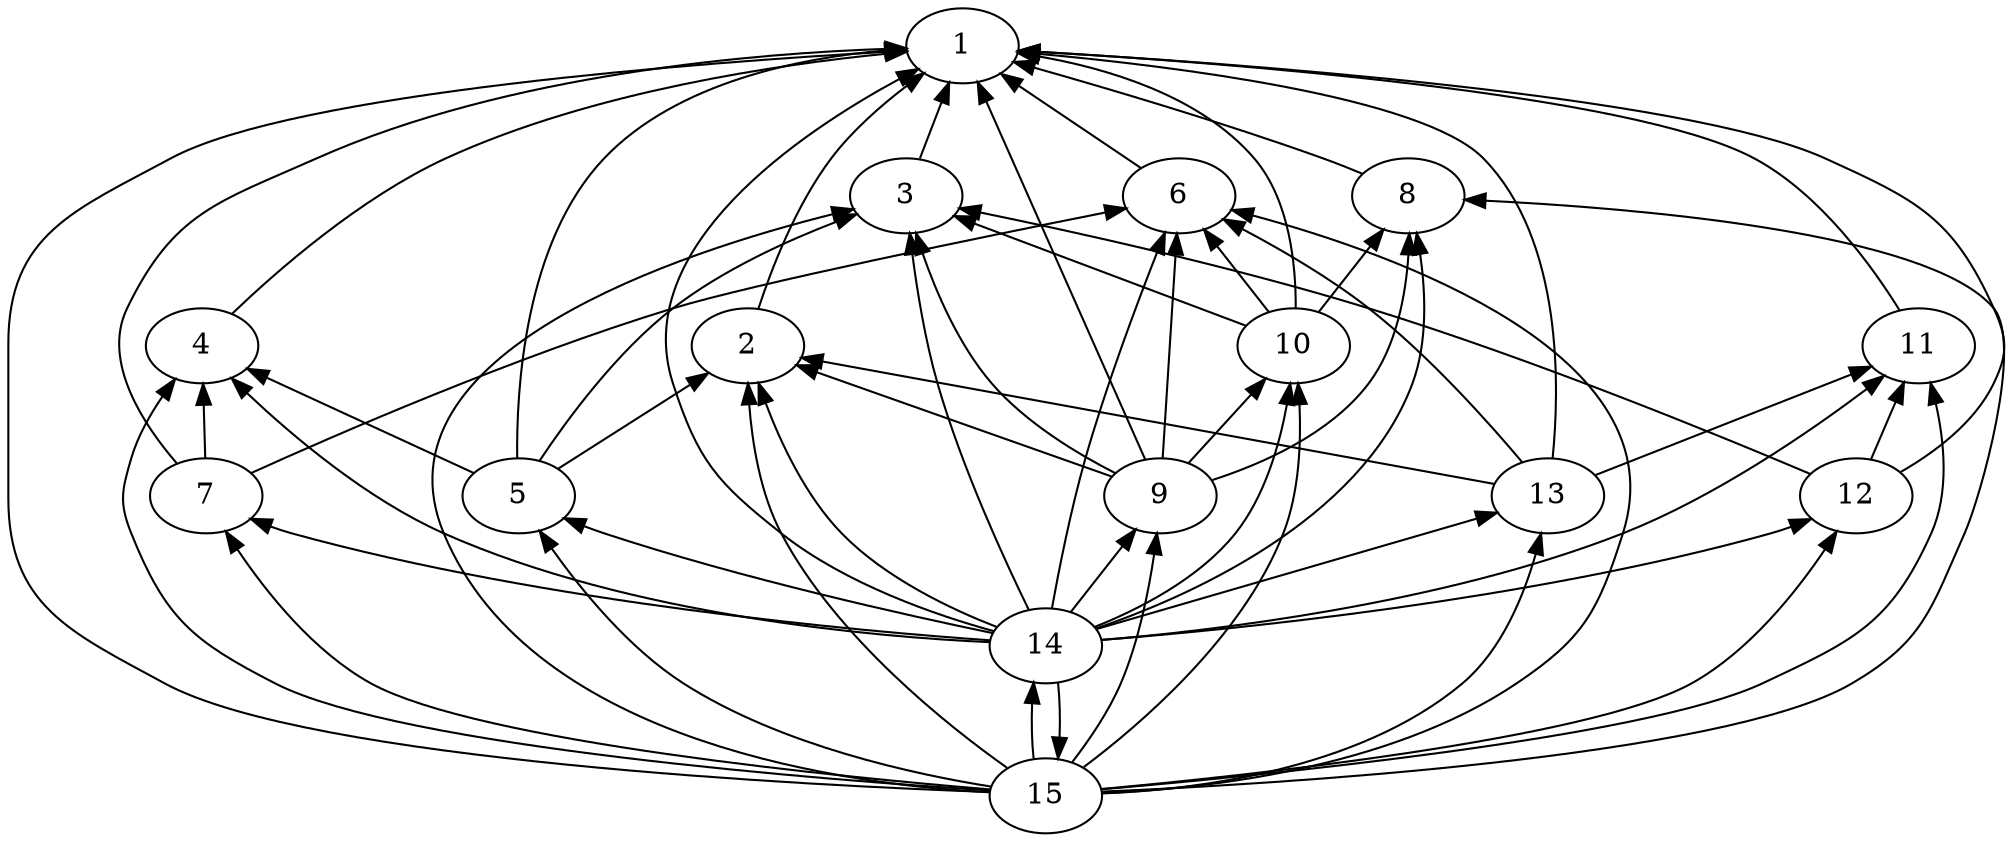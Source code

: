 strict digraph G {
	graph [bb="0,0,958.06,396"];
	node [label="\N"];
	1	 [height=0.5,
		label=1,
		pos="458,378",
		width=0.75];
	2	 [height=0.5,
		label=2,
		pos="355,234",
		width=0.75];
	1 -> 2	 [dir=back,
		pos="s,438.92,365.17 430.84,359.08 418.7,349.61 404.93,337.33 395,324 378.25,301.51 366.54,270.9 360.29,251.8"];
	3	 [height=0.5,
		label=3,
		pos="431,306",
		width=0.75];
	1 -> 3	 [dir=back,
		pos="s,451.33,360.2 447.78,350.76 444.37,341.66 440.66,331.76 437.6,323.59"];
	4	 [height=0.5,
		label=4,
		pos="93,234",
		width=0.75];
	1 -> 4	 [dir=back,
		pos="s,431.08,376.02 421.07,375.05 371.16,369.95 280.32,356.68 210,324 169.1,304.99 129.14,269.58 108.15,249.31"];
	5	 [height=0.5,
		label=5,
		pos="245,162",
		width=0.75];
	1 -> 5	 [dir=back,
		pos="s,431.98,373.05 422.08,371.01 377.4,361.61 304.7,343.78 286,324 247.94,283.73 243.85,213.37 244.23,180.24"];
	6	 [height=0.5,
		label=6,
		pos="562,306",
		width=0.75];
	1 -> 6	 [dir=back,
		pos="s,477.08,364.79 485.51,358.95 503.66,346.39 526.96,330.26 543.05,319.12"];
	7	 [height=0.5,
		label=7,
		pos="95,162",
		width=0.75];
	1 -> 7	 [dir=back,
		pos="s,430.92,374.91 420.68,373.69 349.9,365.15 198.95,345.06 151,324 102.82,302.84 80.296,299.19 57,252 44.311,226.3 64.936,195.31 80.42,\
177.21"];
	8	 [height=0.5,
		label=8,
		pos="672,306",
		width=0.75];
	1 -> 8	 [dir=back,
		pos="s,483.22,371.08 493.02,368.31 528.25,358.27 583.93,341.62 631,324 637.12,321.71 643.63,318.99 649.63,316.36"];
	9	 [height=0.5,
		label=9,
		pos="553,162",
		width=0.75];
	1 -> 9	 [dir=back,
		pos="s,465.61,360.69 469.74,351.31 489.48,306.43 528.78,217.07 545.35,179.39"];
	10	 [height=0.5,
		label=10,
		pos="617,234",
		width=0.75];
	1 -> 10	 [dir=back,
		pos="s,484.78,375.27 494.67,373.64 526.7,367.86 572.02,354.52 598,324 615.19,303.82 618.07,271.97 617.98,252.07"];
	11	 [height=0.5,
		label=11,
		pos="917,234",
		width=0.75];
	1 -> 11	 [dir=back,
		pos="s,484.98,376.59 495.04,376 578.62,370.96 779.12,355.84 838,324 869.64,306.89 894.59,271.8 907.45,250.85"];
	12	 [height=0.5,
		label=12,
		pos="887,162",
		width=0.75];
	1 -> 12	 [dir=back,
		pos="s,485.14,376.54 495.28,375.94 583.97,370.6 805.07,354.55 872,324 915.82,304 933.27,295.94 953,252 959.55,237.4 959.85,230.46 953,\
216 943.87,196.73 924.13,182.06 908.6,172.9"];
	13	 [height=0.5,
		label=13,
		pos="739,162",
		width=0.75];
	1 -> 13	 [dir=back,
		pos="s,485.07,375.86 495.26,374.93 557.53,369.01 678.82,353.88 708,324 746.41,284.67 744.64,213.21 741.36,179.94"];
	14	 [height=0.5,
		label=14,
		pos="498,90",
		width=0.75];
	1 -> 14	 [dir=back,
		pos="s,435.96,367.38 427.04,362.63 379.86,336.83 297.59,281.19 319,216 331.4,178.25 340.87,168.69 372,144 402.58,119.75 445.69,104.41 \
472.73,96.512"];
	15	 [height=0.5,
		label=15,
		pos="498,18",
		width=0.75];
	1 -> 15	 [dir=back,
		pos="s,430.82,376.57 420.76,375.97 337.22,370.9 137.65,355.73 79,324 32.189,298.67 0,287.22 0,234 0,234 0,234 0,162 0,109.93 29.344,97.032 \
75,72 143.81,34.273 388.74,21.998 470.91,18.894"];
	2 -> 5	 [dir=back,
		pos="s,335.59,221.29 327.1,215.74 307.57,202.96 281.97,186.2 264.59,174.82"];
	2 -> 9	 [dir=back,
		pos="s,378.88,225.32 388.43,221.84 428.28,207.35 493.9,183.49 529.03,170.72"];
	2 -> 13	 [dir=back,
		pos="s,381.09,229.11 391.25,227.2 468.12,212.79 645.93,179.45 712.87,166.9"];
	2 -> 14	 [dir=back,
		pos="s,360.33,216.2 363.7,206.73 370.96,187.39 382.89,161.81 400,144 420.86,122.29 452.39,107.07 474.02,98.445"];
	2 -> 15	 [dir=back,
		pos="s,355.33,215.72 356.07,205.58 357.77,187.12 361.94,163.04 372,144 398.3,94.217 450.89,51.535 479.09,31.019"];
	3 -> 5	 [dir=back,
		pos="s,406.57,297.75 397.05,294.11 373.64,284.89 342.62,270.55 319,252 292.12,230.88 268.48,198.42 255.52,178.8"];
	3 -> 9	 [dir=back,
		pos="s,435.9,288.15 439.05,278.53 445.64,259.46 456.44,234.29 472,216 488.21,196.95 512.75,181.88 530.57,172.55"];
	3 -> 10	 [dir=back,
		pos="s,454.56,296.88 463.97,293.24 501.22,278.82 560.9,255.72 593.63,243.04"];
	3 -> 12	 [dir=back,
		pos="s,456.93,300.82 466.91,298.75 511.13,289.49 588.33,272.21 653,252 731.94,227.33 822.6,189.7 864.1,171.94"];
	3 -> 14	 [dir=back,
		pos="s,432.81,287.8 434.05,277.72 436.38,259.8 440.21,236.28 446,216 457.51,175.72 477.96,130.91 489.49,107.09"];
	3 -> 15	 [dir=back,
		pos="s,405.08,300.38 395.13,297.94 323.61,279.87 173.06,230.76 209,144 226.32,102.19 241.61,94.276 281,72 343.18,36.839 428.08,24.325 \
470.92,20.068"];
	4 -> 5	 [dir=back,
		pos="s,115.1,223.53 124.5,219.08 153.88,205.16 196.97,184.75 222.87,172.48"];
	4 -> 7	 [dir=back,
		pos="s,93.505,215.83 93.79,205.57 94.025,197.11 94.276,188.06 94.489,180.41"];
	4 -> 14	 [dir=back,
		pos="s,107.92,218.51 115.35,211.29 137.25,190.44 172.56,160.38 209,144 299.09,103.52 418.1,93.383 470.84,90.846"];
	4 -> 15	 [dir=back,
		pos="s,79.651,218.15 73.753,209.87 67.815,201 62.041,190.54 59,180 54.564,164.63 53.035,158.85 59,144 75.525,102.87 88.601,92.302 128,\
72 188.23,40.964 396.26,24.637 470.99,19.668"];
	5 -> 14	 [dir=back,
		pos="s,267.29,151.42 276.58,147.52 279.74,146.26 282.91,145.06 286,144 351.54,121.44 431.38,103.6 471.82,95.218"];
	5 -> 15	 [dir=back,
		pos="s,255.48,145.22 261.26,136.8 275.53,116.57 298.02,88.859 324,72 370.7,41.695 435.43,27.536 471.32,21.646"];
	6 -> 7	 [dir=back,
		pos="s,536.12,300.81 525.97,298.75 468.19,286.99 357.38,263.89 319,252 243.34,228.56 157.3,190.68 117.45,172.45"];
	6 -> 9	 [dir=back,
		pos="s,560.86,287.76 560.22,277.47 558.41,248.52 555.66,204.57 554.13,180.09"];
	6 -> 10	 [dir=back,
		pos="s,574.48,289.66 580.77,281.43 588.63,271.14 597.55,259.47 604.57,250.27"];
	6 -> 13	 [dir=back,
		pos="s,584.03,295.11 593.09,290.31 611.33,280.44 634.39,266.8 653,252 681.76,229.13 710.24,196.95 726.14,177.9"];
	6 -> 14	 [dir=back,
		pos="s,554.82,288.3 551.03,278.66 541.17,253.37 526.78,214.58 517,180 510.05,155.41 504.36,126.4 501.08,108.1"];
	6 -> 15	 [dir=back,
		pos="s,587.89,299.96 597.7,297.36 665.19,278.89 802.41,230.11 775,144 763.11,106.63 756.49,93.964 724,72 691.33,49.913 576.76,30.068 \
524.43,21.922"];
	7 -> 14	 [dir=back,
		pos="s,116.73,151.18 126.25,147.28 129.5,146.05 132.79,144.93 136,144 257.8,108.86 409.61,95.694 470.68,91.595"];
	7 -> 15	 [dir=back,
		pos="s,104.84,144.91 110.26,136.49 124.16,115.65 146.66,87.214 174,72 225.2,43.51 402.98,25.963 471.13,20.149"];
	8 -> 9	 [dir=back,
		pos="s,672.48,287.97 672.04,277.75 670.72,258.63 666.25,233.73 653,216 634.45,191.19 601.04,176.5 577.98,168.85"];
	8 -> 10	 [dir=back,
		pos="s,659.52,289.66 653.23,281.43 645.37,271.14 636.45,259.47 629.43,250.27"];
	8 -> 14	 [dir=back,
		pos="s,676.21,288.09 677.87,278.1 680.45,259.85 681.44,235.81 674,216 649.02,149.51 564.99,112.52 522.72,97.712"];
	8 -> 15	 [dir=back,
		pos="s,699.02,305.01 709.04,304.52 778.13,300.89 922.45,288.97 953,252 966.81,235.28 947.9,161.91 940,144 923.75,107.16 919.77,92.307 \
885,72 823.49,36.08 602.48,22.754 525.04,19.125"];
	9 -> 14	 [dir=back,
		pos="s,540.52,145.66 534.23,137.43 526.37,127.14 517.45,115.47 510.43,106.27"];
	9 -> 15	 [dir=back,
		pos="s,551.21,143.81 549.85,133.84 547.15,115.67 542.33,91.812 534,72 528.24,58.29 518.84,44.361 511.1,34.085"];
	10 -> 9	 [dir=back,
		pos="s,603.11,218.38 596.42,210.85 586.76,199.98 575.49,187.3 566.86,177.59"];
	10 -> 14	 [dir=back,
		pos="s,615.24,216 613.65,206.06 610.16,186.93 603.12,161.88 589,144 571.58,121.94 542.48,106.96 521.88,98.478"];
	10 -> 15	 [dir=back,
		pos="s,618.92,215.72 619.41,205.72 619.93,187.5 618.67,163.63 611,144 591.65,94.46 543.18,51.986 516.43,31.351"];
	11 -> 12	 [dir=back,
		pos="s,909.74,216.57 905.89,207.33 902.02,198.05 897.78,187.87 894.3,179.52"];
	11 -> 13	 [dir=back,
		pos="s,893.73,224.59 884.33,220.78 848.96,206.48 793.46,184.03 762.28,171.42"];
	11 -> 14	 [dir=back,
		pos="s,899.79,220.05 891.61,213.74 864.36,193.04 819.05,161.53 775,144 687.59,109.22 575.48,96.235 524.89,91.916"];
	11 -> 15	 [dir=back,
		pos="s,922.94,216.22 925.39,206.38 929.46,187.93 931.78,163.56 923,144 903.27,100.06 885.55,92.567 842,72 785.49,45.315 595.88,26.511 \
525.02,20.264"];
	12 -> 14	 [dir=back,
		pos="s,865.26,151.21 855.75,147.3 852.5,146.07 849.21,144.94 846,144 729.49,110.02 584.43,96.267 525.15,91.806"];
	12 -> 15	 [dir=back,
		pos="s,877.14,144.94 871.52,136.27 857.59,115.47 835.16,87.246 808,72 759.41,44.728 591.41,26.63 525.16,20.403"];
	13 -> 14	 [dir=back,
		pos="s,714.12,154.57 704.23,151.61 654.92,136.88 565.88,110.28 522.75,97.394"];
	13 -> 15	 [dir=back,
		pos="s,735.59,144.02 733.04,134.18 727.33,114.13 716.73,87.89 698,72 671.67,49.664 572.34,30.457 524.31,22.25"];
	14 -> 15	 [dir=back,
		pos="s,492.08,72.202 491.41,62.176 491.06,53.236 491.29,43.586 492.1,35.593"];
	15 -> 14	 [dir=back,
		pos="s,503.9,35.593 504.58,45.596 504.94,54.523 504.72,64.181 503.92,72.202"];
}
